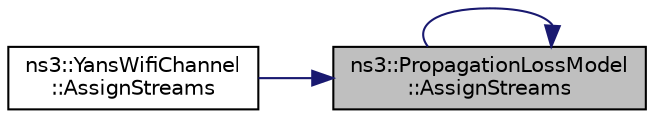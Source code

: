 digraph "ns3::PropagationLossModel::AssignStreams"
{
 // LATEX_PDF_SIZE
  edge [fontname="Helvetica",fontsize="10",labelfontname="Helvetica",labelfontsize="10"];
  node [fontname="Helvetica",fontsize="10",shape=record];
  rankdir="RL";
  Node1 [label="ns3::PropagationLossModel\l::AssignStreams",height=0.2,width=0.4,color="black", fillcolor="grey75", style="filled", fontcolor="black",tooltip="If this loss model uses objects of type RandomVariableStream, set the stream numbers to the integers ..."];
  Node1 -> Node1 [dir="back",color="midnightblue",fontsize="10",style="solid",fontname="Helvetica"];
  Node1 -> Node2 [dir="back",color="midnightblue",fontsize="10",style="solid",fontname="Helvetica"];
  Node2 [label="ns3::YansWifiChannel\l::AssignStreams",height=0.2,width=0.4,color="black", fillcolor="white", style="filled",URL="$classns3_1_1_yans_wifi_channel.html#aed5d287a608e3c3f48751a6ce24a1407",tooltip="Assign a fixed random variable stream number to the random variables used by this model."];
}
